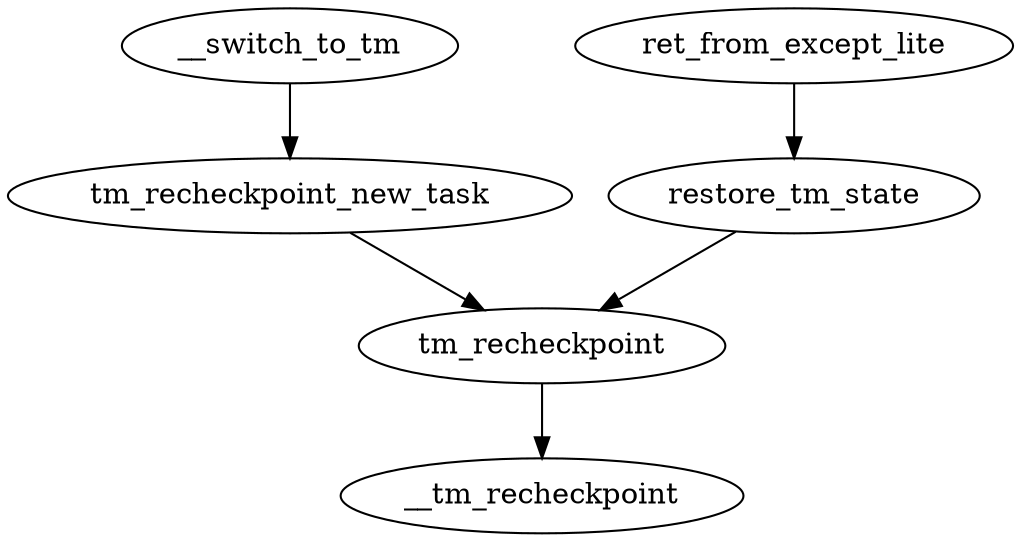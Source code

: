 digraph {
	tm_recheckpoint 	 -> __tm_recheckpoint;
	tm_recheckpoint_new_task -> tm_recheckpoint;
	restore_tm_state         -> tm_recheckpoint;

	ret_from_except_lite	-> restore_tm_state;
	__switch_to_tm 		-> tm_recheckpoint_new_task;

}
